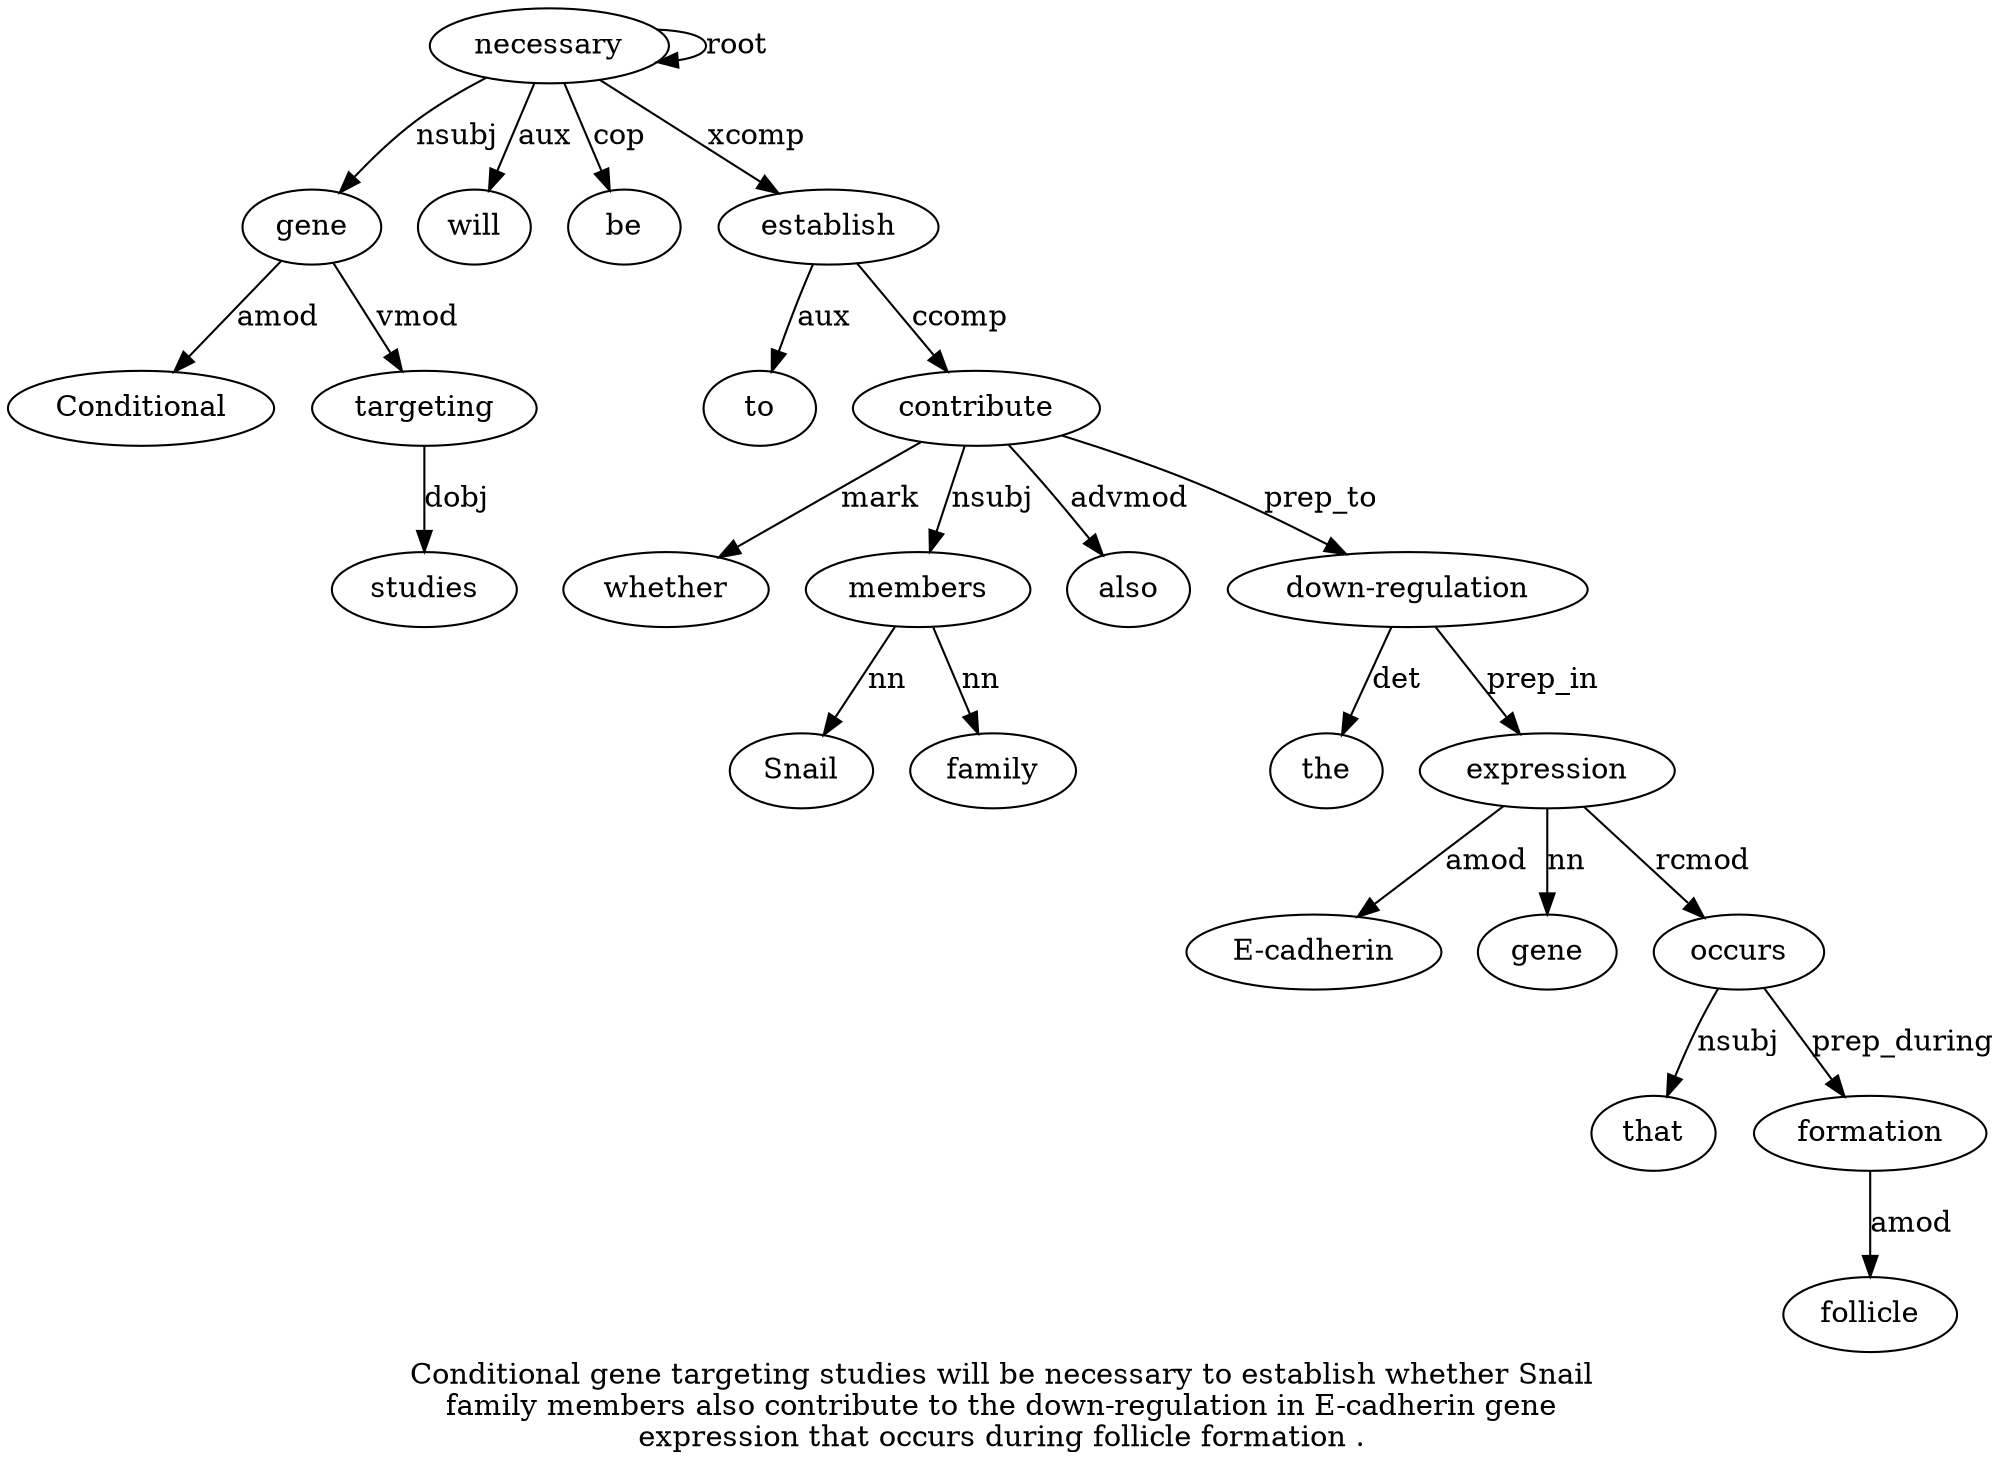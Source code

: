 digraph "Conditional gene targeting studies will be necessary to establish whether Snail family members also contribute to the down-regulation in E-cadherin gene expression that occurs during follicle formation ." {
label="Conditional gene targeting studies will be necessary to establish whether Snail
family members also contribute to the down-regulation in E-cadherin gene
expression that occurs during follicle formation .";
gene2 [style=filled, fillcolor=white, label=gene];
Conditional1 [style=filled, fillcolor=white, label=Conditional];
gene2 -> Conditional1  [label=amod];
necessary7 [style=filled, fillcolor=white, label=necessary];
necessary7 -> gene2  [label=nsubj];
targeting3 [style=filled, fillcolor=white, label=targeting];
gene2 -> targeting3  [label=vmod];
studies4 [style=filled, fillcolor=white, label=studies];
targeting3 -> studies4  [label=dobj];
will5 [style=filled, fillcolor=white, label=will];
necessary7 -> will5  [label=aux];
be6 [style=filled, fillcolor=white, label=be];
necessary7 -> be6  [label=cop];
necessary7 -> necessary7  [label=root];
establish9 [style=filled, fillcolor=white, label=establish];
to8 [style=filled, fillcolor=white, label=to];
establish9 -> to8  [label=aux];
necessary7 -> establish9  [label=xcomp];
contribute15 [style=filled, fillcolor=white, label=contribute];
whether10 [style=filled, fillcolor=white, label=whether];
contribute15 -> whether10  [label=mark];
members13 [style=filled, fillcolor=white, label=members];
Snail11 [style=filled, fillcolor=white, label=Snail];
members13 -> Snail11  [label=nn];
family12 [style=filled, fillcolor=white, label=family];
members13 -> family12  [label=nn];
contribute15 -> members13  [label=nsubj];
also14 [style=filled, fillcolor=white, label=also];
contribute15 -> also14  [label=advmod];
establish9 -> contribute15  [label=ccomp];
"down-regulation18" [style=filled, fillcolor=white, label="down-regulation"];
the17 [style=filled, fillcolor=white, label=the];
"down-regulation18" -> the17  [label=det];
contribute15 -> "down-regulation18"  [label=prep_to];
expression22 [style=filled, fillcolor=white, label=expression];
"E-cadherin20" [style=filled, fillcolor=white, label="E-cadherin"];
expression22 -> "E-cadherin20"  [label=amod];
gene21 [style=filled, fillcolor=white, label=gene];
expression22 -> gene21  [label=nn];
"down-regulation18" -> expression22  [label=prep_in];
occurs24 [style=filled, fillcolor=white, label=occurs];
that23 [style=filled, fillcolor=white, label=that];
occurs24 -> that23  [label=nsubj];
expression22 -> occurs24  [label=rcmod];
formation27 [style=filled, fillcolor=white, label=formation];
follicle26 [style=filled, fillcolor=white, label=follicle];
formation27 -> follicle26  [label=amod];
occurs24 -> formation27  [label=prep_during];
}
